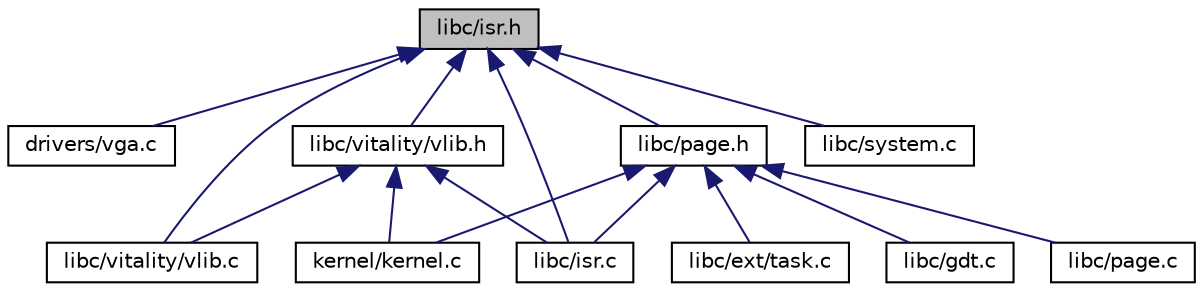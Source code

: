 digraph "libc/isr.h"
{
  edge [fontname="Helvetica",fontsize="10",labelfontname="Helvetica",labelfontsize="10"];
  node [fontname="Helvetica",fontsize="10",shape=record];
  Node2 [label="libc/isr.h",height=0.2,width=0.4,color="black", fillcolor="grey75", style="filled", fontcolor="black"];
  Node2 -> Node3 [dir="back",color="midnightblue",fontsize="10",style="solid"];
  Node3 [label="drivers/vga.c",height=0.2,width=0.4,color="black", fillcolor="white", style="filled",URL="$a00050.html"];
  Node2 -> Node4 [dir="back",color="midnightblue",fontsize="10",style="solid"];
  Node4 [label="libc/page.h",height=0.2,width=0.4,color="black", fillcolor="white", style="filled",URL="$a00110.html"];
  Node4 -> Node5 [dir="back",color="midnightblue",fontsize="10",style="solid"];
  Node5 [label="kernel/kernel.c",height=0.2,width=0.4,color="black", fillcolor="white", style="filled",URL="$a00056.html"];
  Node4 -> Node6 [dir="back",color="midnightblue",fontsize="10",style="solid"];
  Node6 [label="libc/ext/task.c",height=0.2,width=0.4,color="black", fillcolor="white", style="filled",URL="$a00077.html"];
  Node4 -> Node7 [dir="back",color="midnightblue",fontsize="10",style="solid"];
  Node7 [label="libc/gdt.c",height=0.2,width=0.4,color="black", fillcolor="white", style="filled",URL="$a00089.html"];
  Node4 -> Node8 [dir="back",color="midnightblue",fontsize="10",style="solid"];
  Node8 [label="libc/isr.c",height=0.2,width=0.4,color="black", fillcolor="white", style="filled",URL="$a00101.html"];
  Node4 -> Node9 [dir="back",color="midnightblue",fontsize="10",style="solid"];
  Node9 [label="libc/page.c",height=0.2,width=0.4,color="black", fillcolor="white", style="filled",URL="$a00107.html"];
  Node2 -> Node10 [dir="back",color="midnightblue",fontsize="10",style="solid"];
  Node10 [label="libc/vitality/vlib.h",height=0.2,width=0.4,color="black", fillcolor="white", style="filled",URL="$a00170.html"];
  Node10 -> Node5 [dir="back",color="midnightblue",fontsize="10",style="solid"];
  Node10 -> Node8 [dir="back",color="midnightblue",fontsize="10",style="solid"];
  Node10 -> Node11 [dir="back",color="midnightblue",fontsize="10",style="solid"];
  Node11 [label="libc/vitality/vlib.c",height=0.2,width=0.4,color="black", fillcolor="white", style="filled",URL="$a00167.html"];
  Node2 -> Node8 [dir="back",color="midnightblue",fontsize="10",style="solid"];
  Node2 -> Node12 [dir="back",color="midnightblue",fontsize="10",style="solid"];
  Node12 [label="libc/system.c",height=0.2,width=0.4,color="black", fillcolor="white", style="filled",URL="$a00119.html"];
  Node2 -> Node11 [dir="back",color="midnightblue",fontsize="10",style="solid"];
}
